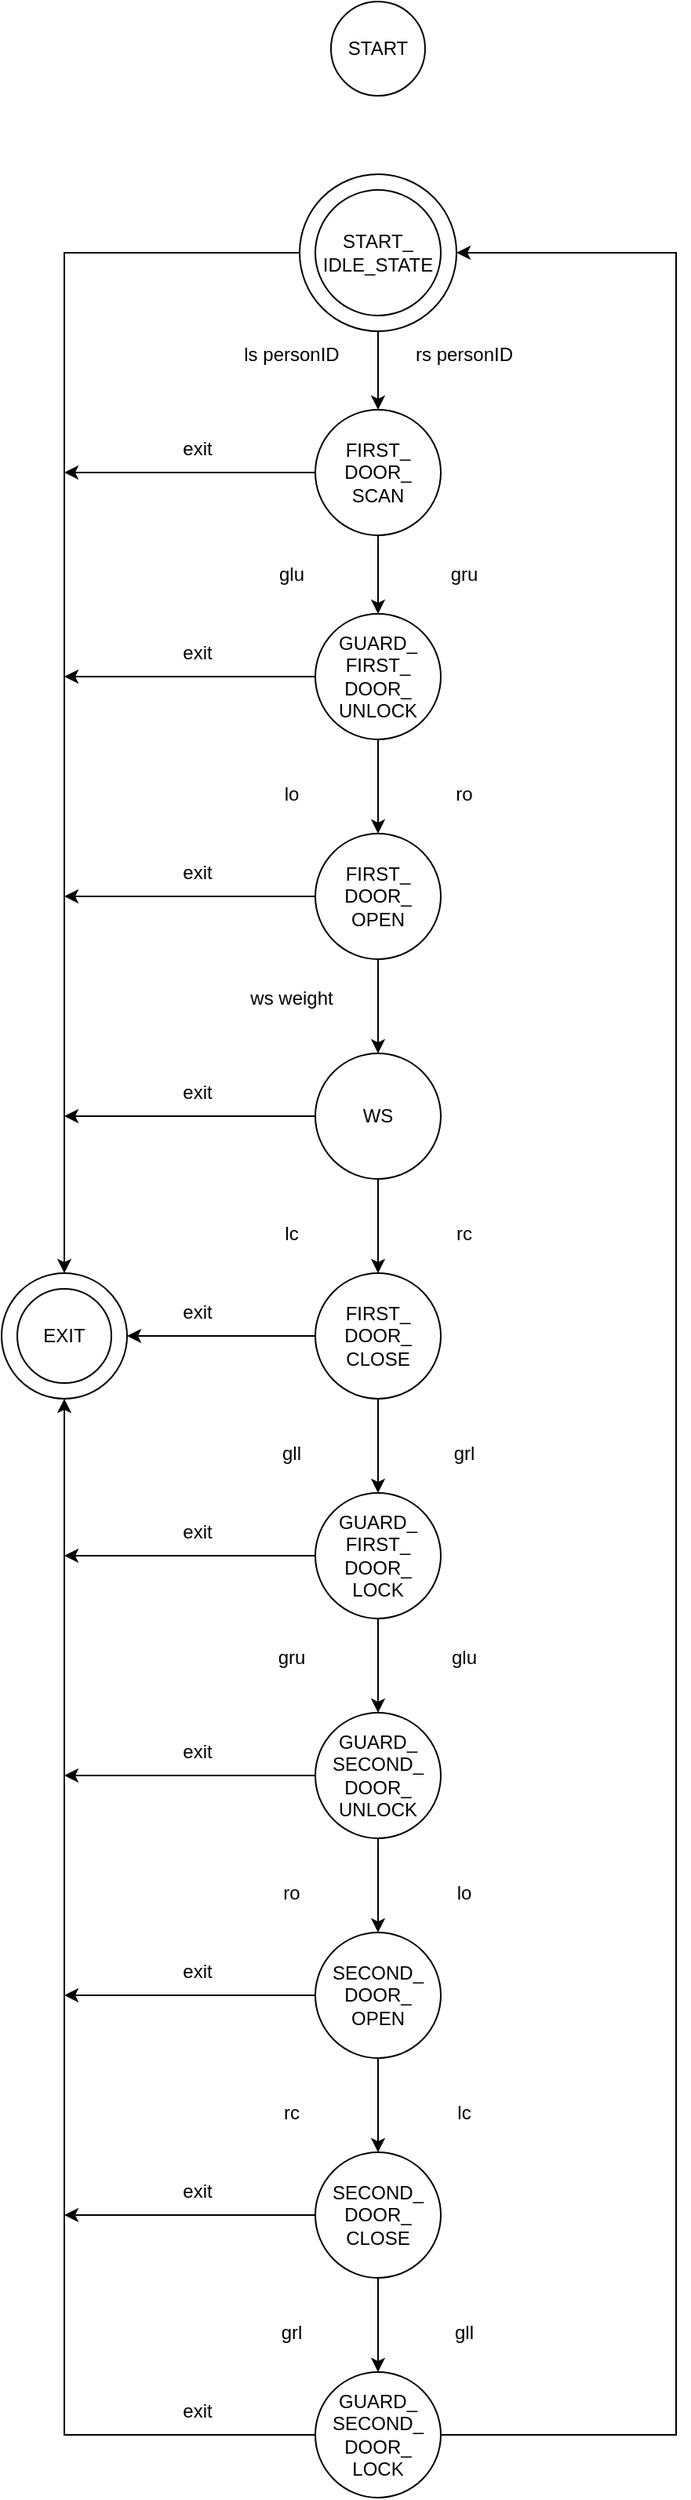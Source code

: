 <mxfile version="15.7.0" type="device"><diagram id="DZM3OfPbcQQz4L3MqRLo" name="Page-1"><mxGraphModel dx="1411" dy="601" grid="1" gridSize="10" guides="1" tooltips="1" connect="1" arrows="1" fold="1" page="1" pageScale="1" pageWidth="2500" pageHeight="1000" math="0" shadow="0"><root><mxCell id="0"/><mxCell id="1" parent="0"/><mxCell id="YlGxr7hRKQvFY9w-NBEB-1" value="" style="ellipse;whiteSpace=wrap;html=1;aspect=fixed;" parent="1" vertex="1"><mxGeometry x="460" y="130" width="100" height="100" as="geometry"/></mxCell><mxCell id="YlGxr7hRKQvFY9w-NBEB-2" value="START" style="ellipse;whiteSpace=wrap;html=1;aspect=fixed;" parent="1" vertex="1"><mxGeometry x="480" y="20" width="60" height="60" as="geometry"/></mxCell><mxCell id="YlGxr7hRKQvFY9w-NBEB-9" value="" style="edgeStyle=orthogonalEdgeStyle;rounded=0;orthogonalLoop=1;jettySize=auto;html=1;" parent="1" source="YlGxr7hRKQvFY9w-NBEB-3" target="YlGxr7hRKQvFY9w-NBEB-8" edge="1"><mxGeometry relative="1" as="geometry"/></mxCell><mxCell id="YlGxr7hRKQvFY9w-NBEB-57" style="edgeStyle=orthogonalEdgeStyle;rounded=0;orthogonalLoop=1;jettySize=auto;html=1;exitX=0;exitY=0.5;exitDx=0;exitDy=0;" parent="1" source="YlGxr7hRKQvFY9w-NBEB-3" edge="1"><mxGeometry relative="1" as="geometry"><mxPoint x="310" y="320" as="targetPoint"/></mxGeometry></mxCell><mxCell id="YlGxr7hRKQvFY9w-NBEB-3" value="FIRST_&lt;br&gt;DOOR_&lt;br&gt;SCAN" style="ellipse;whiteSpace=wrap;html=1;aspect=fixed;" parent="1" vertex="1"><mxGeometry x="470" y="280" width="80" height="80" as="geometry"/></mxCell><mxCell id="YlGxr7hRKQvFY9w-NBEB-6" value="ls personID" style="text;html=1;strokeColor=none;fillColor=none;align=center;verticalAlign=middle;whiteSpace=wrap;rounded=0;" parent="1" vertex="1"><mxGeometry x="420" y="230" width="70" height="30" as="geometry"/></mxCell><mxCell id="YlGxr7hRKQvFY9w-NBEB-7" value="rs personID" style="text;html=1;strokeColor=none;fillColor=none;align=center;verticalAlign=middle;whiteSpace=wrap;rounded=0;" parent="1" vertex="1"><mxGeometry x="530" y="230" width="70" height="30" as="geometry"/></mxCell><mxCell id="YlGxr7hRKQvFY9w-NBEB-17" style="edgeStyle=orthogonalEdgeStyle;rounded=0;orthogonalLoop=1;jettySize=auto;html=1;exitX=0.5;exitY=1;exitDx=0;exitDy=0;" parent="1" source="YlGxr7hRKQvFY9w-NBEB-8" target="YlGxr7hRKQvFY9w-NBEB-13" edge="1"><mxGeometry relative="1" as="geometry"/></mxCell><mxCell id="YlGxr7hRKQvFY9w-NBEB-58" style="edgeStyle=orthogonalEdgeStyle;rounded=0;orthogonalLoop=1;jettySize=auto;html=1;exitX=0;exitY=0.5;exitDx=0;exitDy=0;" parent="1" source="YlGxr7hRKQvFY9w-NBEB-8" edge="1"><mxGeometry relative="1" as="geometry"><mxPoint x="310" y="450" as="targetPoint"/></mxGeometry></mxCell><mxCell id="YlGxr7hRKQvFY9w-NBEB-8" value="GUARD_&lt;br&gt;FIRST_&lt;br&gt;DOOR_&lt;br&gt;UNLOCK" style="ellipse;whiteSpace=wrap;html=1;aspect=fixed;" parent="1" vertex="1"><mxGeometry x="470" y="410" width="80" height="80" as="geometry"/></mxCell><mxCell id="YlGxr7hRKQvFY9w-NBEB-10" value="gru" style="text;html=1;strokeColor=none;fillColor=none;align=center;verticalAlign=middle;whiteSpace=wrap;rounded=0;" parent="1" vertex="1"><mxGeometry x="530" y="370" width="70" height="30" as="geometry"/></mxCell><mxCell id="YlGxr7hRKQvFY9w-NBEB-11" value="glu" style="text;html=1;strokeColor=none;fillColor=none;align=center;verticalAlign=middle;whiteSpace=wrap;rounded=0;" parent="1" vertex="1"><mxGeometry x="420" y="370" width="70" height="30" as="geometry"/></mxCell><mxCell id="YlGxr7hRKQvFY9w-NBEB-21" style="edgeStyle=orthogonalEdgeStyle;rounded=0;orthogonalLoop=1;jettySize=auto;html=1;exitX=0.5;exitY=1;exitDx=0;exitDy=0;entryX=0.5;entryY=0;entryDx=0;entryDy=0;" parent="1" source="YlGxr7hRKQvFY9w-NBEB-13" target="YlGxr7hRKQvFY9w-NBEB-18" edge="1"><mxGeometry relative="1" as="geometry"/></mxCell><mxCell id="YlGxr7hRKQvFY9w-NBEB-59" style="edgeStyle=orthogonalEdgeStyle;rounded=0;orthogonalLoop=1;jettySize=auto;html=1;exitX=0;exitY=0.5;exitDx=0;exitDy=0;" parent="1" source="YlGxr7hRKQvFY9w-NBEB-13" edge="1"><mxGeometry relative="1" as="geometry"><mxPoint x="310" y="590" as="targetPoint"/></mxGeometry></mxCell><mxCell id="YlGxr7hRKQvFY9w-NBEB-13" value="FIRST_&lt;br&gt;DOOR_&lt;br&gt;OPEN" style="ellipse;whiteSpace=wrap;html=1;aspect=fixed;" parent="1" vertex="1"><mxGeometry x="470" y="550" width="80" height="80" as="geometry"/></mxCell><mxCell id="YlGxr7hRKQvFY9w-NBEB-14" value="ro" style="text;html=1;strokeColor=none;fillColor=none;align=center;verticalAlign=middle;whiteSpace=wrap;rounded=0;" parent="1" vertex="1"><mxGeometry x="530" y="510" width="70" height="30" as="geometry"/></mxCell><mxCell id="YlGxr7hRKQvFY9w-NBEB-15" value="lo" style="text;html=1;strokeColor=none;fillColor=none;align=center;verticalAlign=middle;whiteSpace=wrap;rounded=0;" parent="1" vertex="1"><mxGeometry x="420" y="510" width="70" height="30" as="geometry"/></mxCell><mxCell id="YlGxr7hRKQvFY9w-NBEB-29" style="edgeStyle=orthogonalEdgeStyle;rounded=0;orthogonalLoop=1;jettySize=auto;html=1;exitX=0.5;exitY=1;exitDx=0;exitDy=0;entryX=0.5;entryY=0;entryDx=0;entryDy=0;" parent="1" source="YlGxr7hRKQvFY9w-NBEB-18" target="YlGxr7hRKQvFY9w-NBEB-26" edge="1"><mxGeometry relative="1" as="geometry"/></mxCell><mxCell id="YlGxr7hRKQvFY9w-NBEB-61" style="edgeStyle=orthogonalEdgeStyle;rounded=0;orthogonalLoop=1;jettySize=auto;html=1;exitX=0;exitY=0.5;exitDx=0;exitDy=0;" parent="1" source="YlGxr7hRKQvFY9w-NBEB-18" edge="1"><mxGeometry relative="1" as="geometry"><mxPoint x="310" y="730" as="targetPoint"/></mxGeometry></mxCell><mxCell id="YlGxr7hRKQvFY9w-NBEB-18" value="WS" style="ellipse;whiteSpace=wrap;html=1;aspect=fixed;" parent="1" vertex="1"><mxGeometry x="470" y="690" width="80" height="80" as="geometry"/></mxCell><mxCell id="YlGxr7hRKQvFY9w-NBEB-20" value="ws weight" style="text;html=1;strokeColor=none;fillColor=none;align=center;verticalAlign=middle;whiteSpace=wrap;rounded=0;" parent="1" vertex="1"><mxGeometry x="420" y="640" width="70" height="30" as="geometry"/></mxCell><mxCell id="YlGxr7hRKQvFY9w-NBEB-33" style="edgeStyle=orthogonalEdgeStyle;rounded=0;orthogonalLoop=1;jettySize=auto;html=1;exitX=0.5;exitY=1;exitDx=0;exitDy=0;entryX=0.5;entryY=0;entryDx=0;entryDy=0;" parent="1" source="YlGxr7hRKQvFY9w-NBEB-26" target="YlGxr7hRKQvFY9w-NBEB-30" edge="1"><mxGeometry relative="1" as="geometry"/></mxCell><mxCell id="YlGxr7hRKQvFY9w-NBEB-62" style="edgeStyle=orthogonalEdgeStyle;rounded=0;orthogonalLoop=1;jettySize=auto;html=1;entryX=1;entryY=0.5;entryDx=0;entryDy=0;" parent="1" source="YlGxr7hRKQvFY9w-NBEB-26" target="YlGxr7hRKQvFY9w-NBEB-53" edge="1"><mxGeometry relative="1" as="geometry"/></mxCell><mxCell id="YlGxr7hRKQvFY9w-NBEB-26" value="FIRST_&lt;br&gt;DOOR_&lt;br&gt;CLOSE" style="ellipse;whiteSpace=wrap;html=1;aspect=fixed;" parent="1" vertex="1"><mxGeometry x="470" y="830" width="80" height="80" as="geometry"/></mxCell><mxCell id="YlGxr7hRKQvFY9w-NBEB-27" value="rc" style="text;html=1;strokeColor=none;fillColor=none;align=center;verticalAlign=middle;whiteSpace=wrap;rounded=0;" parent="1" vertex="1"><mxGeometry x="530" y="790" width="70" height="30" as="geometry"/></mxCell><mxCell id="YlGxr7hRKQvFY9w-NBEB-28" value="lc" style="text;html=1;strokeColor=none;fillColor=none;align=center;verticalAlign=middle;whiteSpace=wrap;rounded=0;" parent="1" vertex="1"><mxGeometry x="420" y="790" width="70" height="30" as="geometry"/></mxCell><mxCell id="YlGxr7hRKQvFY9w-NBEB-41" style="edgeStyle=orthogonalEdgeStyle;rounded=0;orthogonalLoop=1;jettySize=auto;html=1;exitX=0.5;exitY=1;exitDx=0;exitDy=0;entryX=0.5;entryY=0;entryDx=0;entryDy=0;" parent="1" source="YlGxr7hRKQvFY9w-NBEB-30" target="YlGxr7hRKQvFY9w-NBEB-35" edge="1"><mxGeometry relative="1" as="geometry"/></mxCell><mxCell id="YlGxr7hRKQvFY9w-NBEB-63" style="edgeStyle=orthogonalEdgeStyle;rounded=0;orthogonalLoop=1;jettySize=auto;html=1;exitX=0;exitY=0.5;exitDx=0;exitDy=0;" parent="1" source="YlGxr7hRKQvFY9w-NBEB-30" edge="1"><mxGeometry relative="1" as="geometry"><mxPoint x="310" y="1010" as="targetPoint"/></mxGeometry></mxCell><mxCell id="YlGxr7hRKQvFY9w-NBEB-30" value="GUARD_&lt;br&gt;FIRST_&lt;br&gt;DOOR_&lt;br&gt;LOCK" style="ellipse;whiteSpace=wrap;html=1;aspect=fixed;" parent="1" vertex="1"><mxGeometry x="470" y="970" width="80" height="80" as="geometry"/></mxCell><mxCell id="YlGxr7hRKQvFY9w-NBEB-31" value="grl" style="text;html=1;strokeColor=none;fillColor=none;align=center;verticalAlign=middle;whiteSpace=wrap;rounded=0;" parent="1" vertex="1"><mxGeometry x="530" y="930" width="70" height="30" as="geometry"/></mxCell><mxCell id="YlGxr7hRKQvFY9w-NBEB-32" value="gll" style="text;html=1;strokeColor=none;fillColor=none;align=center;verticalAlign=middle;whiteSpace=wrap;rounded=0;" parent="1" vertex="1"><mxGeometry x="420" y="930" width="70" height="30" as="geometry"/></mxCell><mxCell id="YlGxr7hRKQvFY9w-NBEB-34" style="edgeStyle=orthogonalEdgeStyle;rounded=0;orthogonalLoop=1;jettySize=auto;html=1;exitX=0.5;exitY=1;exitDx=0;exitDy=0;" parent="1" source="YlGxr7hRKQvFY9w-NBEB-35" target="YlGxr7hRKQvFY9w-NBEB-38" edge="1"><mxGeometry relative="1" as="geometry"/></mxCell><mxCell id="YlGxr7hRKQvFY9w-NBEB-64" style="edgeStyle=orthogonalEdgeStyle;rounded=0;orthogonalLoop=1;jettySize=auto;html=1;exitX=0;exitY=0.5;exitDx=0;exitDy=0;" parent="1" source="YlGxr7hRKQvFY9w-NBEB-35" edge="1"><mxGeometry relative="1" as="geometry"><mxPoint x="310" y="1150" as="targetPoint"/></mxGeometry></mxCell><mxCell id="YlGxr7hRKQvFY9w-NBEB-35" value="GUARD_&lt;br&gt;SECOND_&lt;br&gt;DOOR_&lt;br&gt;UNLOCK" style="ellipse;whiteSpace=wrap;html=1;aspect=fixed;" parent="1" vertex="1"><mxGeometry x="470" y="1110" width="80" height="80" as="geometry"/></mxCell><mxCell id="YlGxr7hRKQvFY9w-NBEB-36" value="gru" style="text;html=1;strokeColor=none;fillColor=none;align=center;verticalAlign=middle;whiteSpace=wrap;rounded=0;" parent="1" vertex="1"><mxGeometry x="420" y="1060" width="70" height="30" as="geometry"/></mxCell><mxCell id="YlGxr7hRKQvFY9w-NBEB-37" value="glu" style="text;html=1;strokeColor=none;fillColor=none;align=center;verticalAlign=middle;whiteSpace=wrap;rounded=0;" parent="1" vertex="1"><mxGeometry x="530" y="1060" width="70" height="30" as="geometry"/></mxCell><mxCell id="YlGxr7hRKQvFY9w-NBEB-49" style="edgeStyle=orthogonalEdgeStyle;rounded=0;orthogonalLoop=1;jettySize=auto;html=1;exitX=0.5;exitY=1;exitDx=0;exitDy=0;entryX=0.5;entryY=0;entryDx=0;entryDy=0;" parent="1" source="YlGxr7hRKQvFY9w-NBEB-38" target="YlGxr7hRKQvFY9w-NBEB-43" edge="1"><mxGeometry relative="1" as="geometry"/></mxCell><mxCell id="YlGxr7hRKQvFY9w-NBEB-65" style="edgeStyle=orthogonalEdgeStyle;rounded=0;orthogonalLoop=1;jettySize=auto;html=1;exitX=0;exitY=0.5;exitDx=0;exitDy=0;" parent="1" source="YlGxr7hRKQvFY9w-NBEB-38" edge="1"><mxGeometry relative="1" as="geometry"><mxPoint x="310" y="1290" as="targetPoint"/></mxGeometry></mxCell><mxCell id="YlGxr7hRKQvFY9w-NBEB-38" value="SECOND_&lt;br&gt;DOOR_&lt;br&gt;OPEN" style="ellipse;whiteSpace=wrap;html=1;aspect=fixed;" parent="1" vertex="1"><mxGeometry x="470" y="1250" width="80" height="80" as="geometry"/></mxCell><mxCell id="YlGxr7hRKQvFY9w-NBEB-39" value="ro" style="text;html=1;strokeColor=none;fillColor=none;align=center;verticalAlign=middle;whiteSpace=wrap;rounded=0;" parent="1" vertex="1"><mxGeometry x="420" y="1210" width="70" height="30" as="geometry"/></mxCell><mxCell id="YlGxr7hRKQvFY9w-NBEB-40" value="lo" style="text;html=1;strokeColor=none;fillColor=none;align=center;verticalAlign=middle;whiteSpace=wrap;rounded=0;" parent="1" vertex="1"><mxGeometry x="530" y="1210" width="70" height="30" as="geometry"/></mxCell><mxCell id="YlGxr7hRKQvFY9w-NBEB-42" style="edgeStyle=orthogonalEdgeStyle;rounded=0;orthogonalLoop=1;jettySize=auto;html=1;exitX=0.5;exitY=1;exitDx=0;exitDy=0;entryX=0.5;entryY=0;entryDx=0;entryDy=0;" parent="1" source="YlGxr7hRKQvFY9w-NBEB-43" target="YlGxr7hRKQvFY9w-NBEB-46" edge="1"><mxGeometry relative="1" as="geometry"/></mxCell><mxCell id="YlGxr7hRKQvFY9w-NBEB-66" style="edgeStyle=orthogonalEdgeStyle;rounded=0;orthogonalLoop=1;jettySize=auto;html=1;exitX=0;exitY=0.5;exitDx=0;exitDy=0;" parent="1" source="YlGxr7hRKQvFY9w-NBEB-43" edge="1"><mxGeometry relative="1" as="geometry"><mxPoint x="310" y="1430" as="targetPoint"/></mxGeometry></mxCell><mxCell id="YlGxr7hRKQvFY9w-NBEB-43" value="SECOND_&lt;br&gt;DOOR_&lt;br&gt;CLOSE" style="ellipse;whiteSpace=wrap;html=1;aspect=fixed;" parent="1" vertex="1"><mxGeometry x="470" y="1390" width="80" height="80" as="geometry"/></mxCell><mxCell id="YlGxr7hRKQvFY9w-NBEB-44" value="rc" style="text;html=1;strokeColor=none;fillColor=none;align=center;verticalAlign=middle;whiteSpace=wrap;rounded=0;" parent="1" vertex="1"><mxGeometry x="420" y="1350" width="70" height="30" as="geometry"/></mxCell><mxCell id="YlGxr7hRKQvFY9w-NBEB-45" value="lc" style="text;html=1;strokeColor=none;fillColor=none;align=center;verticalAlign=middle;whiteSpace=wrap;rounded=0;" parent="1" vertex="1"><mxGeometry x="530" y="1350" width="70" height="30" as="geometry"/></mxCell><mxCell id="YlGxr7hRKQvFY9w-NBEB-54" style="edgeStyle=orthogonalEdgeStyle;rounded=0;orthogonalLoop=1;jettySize=auto;html=1;exitX=1;exitY=0.5;exitDx=0;exitDy=0;entryX=1;entryY=0.5;entryDx=0;entryDy=0;" parent="1" source="YlGxr7hRKQvFY9w-NBEB-46" target="YlGxr7hRKQvFY9w-NBEB-1" edge="1"><mxGeometry relative="1" as="geometry"><Array as="points"><mxPoint x="700" y="1570"/><mxPoint x="700" y="180"/></Array><mxPoint x="580" y="180" as="targetPoint"/></mxGeometry></mxCell><mxCell id="YlGxr7hRKQvFY9w-NBEB-55" style="edgeStyle=orthogonalEdgeStyle;rounded=0;orthogonalLoop=1;jettySize=auto;html=1;exitX=0;exitY=0.5;exitDx=0;exitDy=0;entryX=0.5;entryY=1;entryDx=0;entryDy=0;" parent="1" source="YlGxr7hRKQvFY9w-NBEB-46" target="YlGxr7hRKQvFY9w-NBEB-53" edge="1"><mxGeometry relative="1" as="geometry"/></mxCell><mxCell id="YlGxr7hRKQvFY9w-NBEB-46" value="GUARD_&lt;br&gt;SECOND_&lt;br&gt;DOOR_&lt;br&gt;LOCK" style="ellipse;whiteSpace=wrap;html=1;aspect=fixed;" parent="1" vertex="1"><mxGeometry x="470" y="1530" width="80" height="80" as="geometry"/></mxCell><mxCell id="YlGxr7hRKQvFY9w-NBEB-47" value="grl" style="text;html=1;strokeColor=none;fillColor=none;align=center;verticalAlign=middle;whiteSpace=wrap;rounded=0;" parent="1" vertex="1"><mxGeometry x="420" y="1490" width="70" height="30" as="geometry"/></mxCell><mxCell id="YlGxr7hRKQvFY9w-NBEB-48" value="gll" style="text;html=1;strokeColor=none;fillColor=none;align=center;verticalAlign=middle;whiteSpace=wrap;rounded=0;" parent="1" vertex="1"><mxGeometry x="530" y="1490" width="70" height="30" as="geometry"/></mxCell><mxCell id="YlGxr7hRKQvFY9w-NBEB-52" value="" style="edgeStyle=orthogonalEdgeStyle;rounded=0;orthogonalLoop=1;jettySize=auto;html=1;exitX=0.5;exitY=1;exitDx=0;exitDy=0;" parent="1" source="YlGxr7hRKQvFY9w-NBEB-1" target="YlGxr7hRKQvFY9w-NBEB-3" edge="1"><mxGeometry relative="1" as="geometry"/></mxCell><mxCell id="YlGxr7hRKQvFY9w-NBEB-56" style="edgeStyle=orthogonalEdgeStyle;rounded=0;orthogonalLoop=1;jettySize=auto;html=1;entryX=0.5;entryY=0;entryDx=0;entryDy=0;exitX=0;exitY=0.5;exitDx=0;exitDy=0;" parent="1" source="YlGxr7hRKQvFY9w-NBEB-1" target="YlGxr7hRKQvFY9w-NBEB-53" edge="1"><mxGeometry relative="1" as="geometry"><mxPoint x="420" y="180" as="sourcePoint"/></mxGeometry></mxCell><mxCell id="YlGxr7hRKQvFY9w-NBEB-50" value="&lt;div&gt;START_&lt;/div&gt;&lt;div&gt;IDLE_STATE&lt;/div&gt;" style="ellipse;whiteSpace=wrap;html=1;aspect=fixed;" parent="1" vertex="1"><mxGeometry x="470" y="140" width="80" height="80" as="geometry"/></mxCell><mxCell id="YlGxr7hRKQvFY9w-NBEB-53" value="" style="ellipse;whiteSpace=wrap;html=1;aspect=fixed;" parent="1" vertex="1"><mxGeometry x="270" y="830" width="80" height="80" as="geometry"/></mxCell><mxCell id="YlGxr7hRKQvFY9w-NBEB-67" value="exit" style="text;html=1;strokeColor=none;fillColor=none;align=center;verticalAlign=middle;whiteSpace=wrap;rounded=0;" parent="1" vertex="1"><mxGeometry x="360" y="290" width="70" height="30" as="geometry"/></mxCell><mxCell id="YlGxr7hRKQvFY9w-NBEB-68" value="exit" style="text;html=1;strokeColor=none;fillColor=none;align=center;verticalAlign=middle;whiteSpace=wrap;rounded=0;" parent="1" vertex="1"><mxGeometry x="360" y="420" width="70" height="30" as="geometry"/></mxCell><mxCell id="YlGxr7hRKQvFY9w-NBEB-69" value="exit" style="text;html=1;strokeColor=none;fillColor=none;align=center;verticalAlign=middle;whiteSpace=wrap;rounded=0;" parent="1" vertex="1"><mxGeometry x="360" y="560" width="70" height="30" as="geometry"/></mxCell><mxCell id="YlGxr7hRKQvFY9w-NBEB-70" value="exit" style="text;html=1;strokeColor=none;fillColor=none;align=center;verticalAlign=middle;whiteSpace=wrap;rounded=0;" parent="1" vertex="1"><mxGeometry x="360" y="700" width="70" height="30" as="geometry"/></mxCell><mxCell id="YlGxr7hRKQvFY9w-NBEB-71" value="exit" style="text;html=1;strokeColor=none;fillColor=none;align=center;verticalAlign=middle;whiteSpace=wrap;rounded=0;" parent="1" vertex="1"><mxGeometry x="360" y="840" width="70" height="30" as="geometry"/></mxCell><mxCell id="YlGxr7hRKQvFY9w-NBEB-72" value="exit" style="text;html=1;strokeColor=none;fillColor=none;align=center;verticalAlign=middle;whiteSpace=wrap;rounded=0;" parent="1" vertex="1"><mxGeometry x="360" y="980" width="70" height="30" as="geometry"/></mxCell><mxCell id="YlGxr7hRKQvFY9w-NBEB-73" value="exit" style="text;html=1;strokeColor=none;fillColor=none;align=center;verticalAlign=middle;whiteSpace=wrap;rounded=0;" parent="1" vertex="1"><mxGeometry x="360" y="1120" width="70" height="30" as="geometry"/></mxCell><mxCell id="YlGxr7hRKQvFY9w-NBEB-75" value="exit" style="text;html=1;strokeColor=none;fillColor=none;align=center;verticalAlign=middle;whiteSpace=wrap;rounded=0;" parent="1" vertex="1"><mxGeometry x="360" y="1260" width="70" height="30" as="geometry"/></mxCell><mxCell id="YlGxr7hRKQvFY9w-NBEB-76" value="exit" style="text;html=1;strokeColor=none;fillColor=none;align=center;verticalAlign=middle;whiteSpace=wrap;rounded=0;" parent="1" vertex="1"><mxGeometry x="360" y="1400" width="70" height="30" as="geometry"/></mxCell><mxCell id="YlGxr7hRKQvFY9w-NBEB-77" value="exit" style="text;html=1;strokeColor=none;fillColor=none;align=center;verticalAlign=middle;whiteSpace=wrap;rounded=0;" parent="1" vertex="1"><mxGeometry x="360" y="1540" width="70" height="30" as="geometry"/></mxCell><mxCell id="YlGxr7hRKQvFY9w-NBEB-78" value="EXIT" style="ellipse;whiteSpace=wrap;html=1;aspect=fixed;" parent="1" vertex="1"><mxGeometry x="280" y="840" width="60" height="60" as="geometry"/></mxCell></root></mxGraphModel></diagram></mxfile>